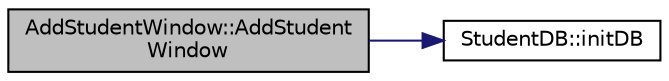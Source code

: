 digraph "AddStudentWindow::AddStudentWindow"
{
  edge [fontname="Helvetica",fontsize="10",labelfontname="Helvetica",labelfontsize="10"];
  node [fontname="Helvetica",fontsize="10",shape=record];
  rankdir="LR";
  Node1 [label="AddStudentWindow::AddStudent\lWindow",height=0.2,width=0.4,color="black", fillcolor="grey75", style="filled", fontcolor="black"];
  Node1 -> Node2 [color="midnightblue",fontsize="10",style="solid",fontname="Helvetica"];
  Node2 [label="StudentDB::initDB",height=0.2,width=0.4,color="black", fillcolor="white", style="filled",URL="$class_student_d_b.html#a28b1fc4c78fa28c401cf823d20203870",tooltip="Initialise the list of students in the database. "];
}
